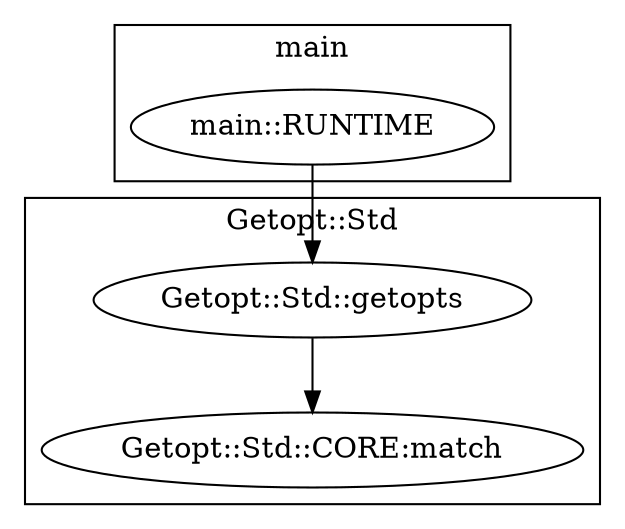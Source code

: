 digraph {
graph [overlap=false]
subgraph cluster_Getopt_Std {
	label="Getopt::Std";
	"Getopt::Std::getopts";
	"Getopt::Std::CORE:match";
}
subgraph cluster_main {
	label="main";
	"main::RUNTIME";
}
"main::RUNTIME" -> "Getopt::Std::getopts";
"Getopt::Std::getopts" -> "Getopt::Std::CORE:match";
}
